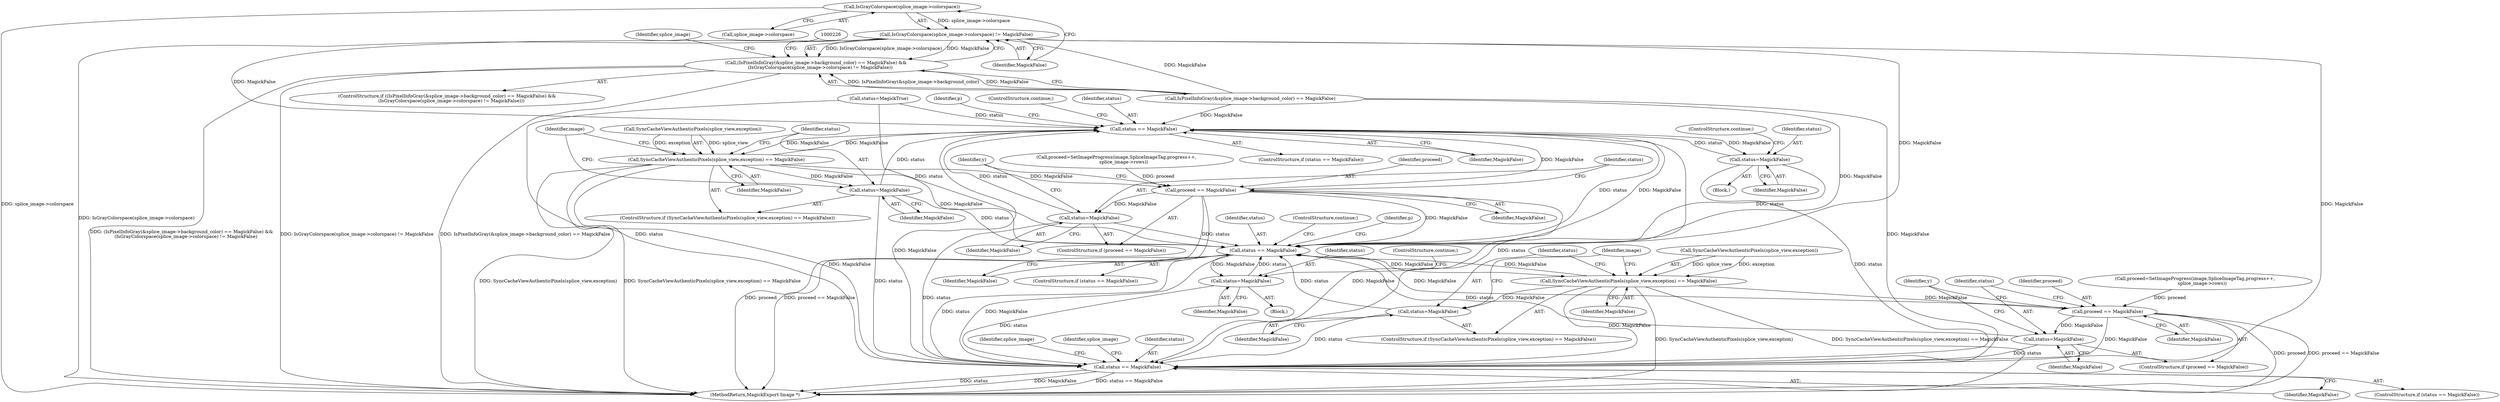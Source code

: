 digraph "0_ImageMagick_7b1cf5784b5bcd85aa9293ecf56769f68c037231@pointer" {
"1000220" [label="(Call,IsGrayColorspace(splice_image->colorspace))"];
"1000219" [label="(Call,IsGrayColorspace(splice_image->colorspace) != MagickFalse)"];
"1000211" [label="(Call,(IsPixelInfoGray(&splice_image->background_color) == MagickFalse) &&\n      (IsGrayColorspace(splice_image->colorspace) != MagickFalse))"];
"1000443" [label="(Call,status == MagickFalse)"];
"1000482" [label="(Call,status=MagickFalse)"];
"1000787" [label="(Call,status == MagickFalse)"];
"1000845" [label="(Call,status=MagickFalse)"];
"1001133" [label="(Call,status == MagickFalse)"];
"1001089" [label="(Call,SyncCacheViewAuthenticPixels(splice_view,exception) == MagickFalse)"];
"1001094" [label="(Call,status=MagickFalse)"];
"1001118" [label="(Call,proceed == MagickFalse)"];
"1001121" [label="(Call,status=MagickFalse)"];
"1000726" [label="(Call,SyncCacheViewAuthenticPixels(splice_view,exception) == MagickFalse)"];
"1000731" [label="(Call,status=MagickFalse)"];
"1000755" [label="(Call,proceed == MagickFalse)"];
"1000758" [label="(Call,status=MagickFalse)"];
"1000443" [label="(Call,status == MagickFalse)"];
"1000788" [label="(Identifier,status)"];
"1001142" [label="(MethodReturn,MagickExport Image *)"];
"1000219" [label="(Call,IsGrayColorspace(splice_image->colorspace) != MagickFalse)"];
"1001093" [label="(Identifier,MagickFalse)"];
"1000725" [label="(ControlStructure,if (SyncCacheViewAuthenticPixels(splice_view,exception) == MagickFalse))"];
"1000481" [label="(Block,)"];
"1000744" [label="(Call,proceed=SetImageProgress(image,SpliceImageTag,progress++,\n          splice_image->rows))"];
"1000211" [label="(Call,(IsPixelInfoGray(&splice_image->background_color) == MagickFalse) &&\n      (IsGrayColorspace(splice_image->colorspace) != MagickFalse))"];
"1000781" [label="(Identifier,y)"];
"1000790" [label="(ControlStructure,continue;)"];
"1000482" [label="(Call,status=MagickFalse)"];
"1000484" [label="(Identifier,MagickFalse)"];
"1000731" [label="(Call,status=MagickFalse)"];
"1001137" [label="(Identifier,splice_image)"];
"1001119" [label="(Identifier,proceed)"];
"1000789" [label="(Identifier,MagickFalse)"];
"1001107" [label="(Call,proceed=SetImageProgress(image,SpliceImageTag,progress++,\n          splice_image->rows))"];
"1000760" [label="(Identifier,MagickFalse)"];
"1001132" [label="(ControlStructure,if (status == MagickFalse))"];
"1001141" [label="(Identifier,splice_image)"];
"1001088" [label="(ControlStructure,if (SyncCacheViewAuthenticPixels(splice_view,exception) == MagickFalse))"];
"1000212" [label="(Call,IsPixelInfoGray(&splice_image->background_color) == MagickFalse)"];
"1001094" [label="(Call,status=MagickFalse)"];
"1000756" [label="(Identifier,proceed)"];
"1000845" [label="(Call,status=MagickFalse)"];
"1000437" [label="(Identifier,y)"];
"1001100" [label="(Identifier,image)"];
"1000730" [label="(Identifier,MagickFalse)"];
"1001123" [label="(Identifier,MagickFalse)"];
"1000759" [label="(Identifier,status)"];
"1000224" [label="(Identifier,MagickFalse)"];
"1001133" [label="(Call,status == MagickFalse)"];
"1001089" [label="(Call,SyncCacheViewAuthenticPixels(splice_view,exception) == MagickFalse)"];
"1000847" [label="(Identifier,MagickFalse)"];
"1001122" [label="(Identifier,status)"];
"1000210" [label="(ControlStructure,if ((IsPixelInfoGray(&splice_image->background_color) == MagickFalse) &&\n      (IsGrayColorspace(splice_image->colorspace) != MagickFalse)))"];
"1000448" [label="(Identifier,p)"];
"1000758" [label="(Call,status=MagickFalse)"];
"1000220" [label="(Call,IsGrayColorspace(splice_image->colorspace))"];
"1000446" [label="(ControlStructure,continue;)"];
"1001118" [label="(Call,proceed == MagickFalse)"];
"1001090" [label="(Call,SyncCacheViewAuthenticPixels(splice_view,exception))"];
"1000442" [label="(ControlStructure,if (status == MagickFalse))"];
"1001096" [label="(Identifier,MagickFalse)"];
"1000757" [label="(Identifier,MagickFalse)"];
"1001121" [label="(Call,status=MagickFalse)"];
"1000754" [label="(ControlStructure,if (proceed == MagickFalse))"];
"1000236" [label="(Identifier,splice_image)"];
"1000844" [label="(Block,)"];
"1000755" [label="(Call,proceed == MagickFalse)"];
"1000485" [label="(ControlStructure,continue;)"];
"1000786" [label="(ControlStructure,if (status == MagickFalse))"];
"1001120" [label="(Identifier,MagickFalse)"];
"1000444" [label="(Identifier,status)"];
"1000727" [label="(Call,SyncCacheViewAuthenticPixels(splice_view,exception))"];
"1000483" [label="(Identifier,status)"];
"1000787" [label="(Call,status == MagickFalse)"];
"1000792" [label="(Identifier,p)"];
"1000848" [label="(ControlStructure,continue;)"];
"1001117" [label="(ControlStructure,if (proceed == MagickFalse))"];
"1000733" [label="(Identifier,MagickFalse)"];
"1000737" [label="(Identifier,image)"];
"1001134" [label="(Identifier,status)"];
"1001095" [label="(Identifier,status)"];
"1000409" [label="(Call,status=MagickTrue)"];
"1000846" [label="(Identifier,status)"];
"1000726" [label="(Call,SyncCacheViewAuthenticPixels(splice_view,exception) == MagickFalse)"];
"1000221" [label="(Call,splice_image->colorspace)"];
"1000445" [label="(Identifier,MagickFalse)"];
"1001135" [label="(Identifier,MagickFalse)"];
"1000732" [label="(Identifier,status)"];
"1000220" -> "1000219"  [label="AST: "];
"1000220" -> "1000221"  [label="CFG: "];
"1000221" -> "1000220"  [label="AST: "];
"1000224" -> "1000220"  [label="CFG: "];
"1000220" -> "1001142"  [label="DDG: splice_image->colorspace"];
"1000220" -> "1000219"  [label="DDG: splice_image->colorspace"];
"1000219" -> "1000211"  [label="AST: "];
"1000219" -> "1000224"  [label="CFG: "];
"1000224" -> "1000219"  [label="AST: "];
"1000211" -> "1000219"  [label="CFG: "];
"1000219" -> "1001142"  [label="DDG: IsGrayColorspace(splice_image->colorspace)"];
"1000219" -> "1000211"  [label="DDG: IsGrayColorspace(splice_image->colorspace)"];
"1000219" -> "1000211"  [label="DDG: MagickFalse"];
"1000212" -> "1000219"  [label="DDG: MagickFalse"];
"1000219" -> "1000443"  [label="DDG: MagickFalse"];
"1000219" -> "1000787"  [label="DDG: MagickFalse"];
"1000219" -> "1001133"  [label="DDG: MagickFalse"];
"1000211" -> "1000210"  [label="AST: "];
"1000211" -> "1000212"  [label="CFG: "];
"1000212" -> "1000211"  [label="AST: "];
"1000226" -> "1000211"  [label="CFG: "];
"1000236" -> "1000211"  [label="CFG: "];
"1000211" -> "1001142"  [label="DDG: IsGrayColorspace(splice_image->colorspace) != MagickFalse"];
"1000211" -> "1001142"  [label="DDG: IsPixelInfoGray(&splice_image->background_color) == MagickFalse"];
"1000211" -> "1001142"  [label="DDG: (IsPixelInfoGray(&splice_image->background_color) == MagickFalse) &&\n      (IsGrayColorspace(splice_image->colorspace) != MagickFalse)"];
"1000212" -> "1000211"  [label="DDG: IsPixelInfoGray(&splice_image->background_color)"];
"1000212" -> "1000211"  [label="DDG: MagickFalse"];
"1000443" -> "1000442"  [label="AST: "];
"1000443" -> "1000445"  [label="CFG: "];
"1000444" -> "1000443"  [label="AST: "];
"1000445" -> "1000443"  [label="AST: "];
"1000446" -> "1000443"  [label="CFG: "];
"1000448" -> "1000443"  [label="CFG: "];
"1000482" -> "1000443"  [label="DDG: status"];
"1000758" -> "1000443"  [label="DDG: status"];
"1000409" -> "1000443"  [label="DDG: status"];
"1000731" -> "1000443"  [label="DDG: status"];
"1000212" -> "1000443"  [label="DDG: MagickFalse"];
"1000726" -> "1000443"  [label="DDG: MagickFalse"];
"1000755" -> "1000443"  [label="DDG: MagickFalse"];
"1000443" -> "1000482"  [label="DDG: MagickFalse"];
"1000443" -> "1000726"  [label="DDG: MagickFalse"];
"1000443" -> "1000787"  [label="DDG: status"];
"1000443" -> "1000787"  [label="DDG: MagickFalse"];
"1000443" -> "1001133"  [label="DDG: status"];
"1000443" -> "1001133"  [label="DDG: MagickFalse"];
"1000482" -> "1000481"  [label="AST: "];
"1000482" -> "1000484"  [label="CFG: "];
"1000483" -> "1000482"  [label="AST: "];
"1000484" -> "1000482"  [label="AST: "];
"1000485" -> "1000482"  [label="CFG: "];
"1000482" -> "1000787"  [label="DDG: status"];
"1000482" -> "1001133"  [label="DDG: status"];
"1000787" -> "1000786"  [label="AST: "];
"1000787" -> "1000789"  [label="CFG: "];
"1000788" -> "1000787"  [label="AST: "];
"1000789" -> "1000787"  [label="AST: "];
"1000790" -> "1000787"  [label="CFG: "];
"1000792" -> "1000787"  [label="CFG: "];
"1001121" -> "1000787"  [label="DDG: status"];
"1000845" -> "1000787"  [label="DDG: status"];
"1000758" -> "1000787"  [label="DDG: status"];
"1000409" -> "1000787"  [label="DDG: status"];
"1000731" -> "1000787"  [label="DDG: status"];
"1001094" -> "1000787"  [label="DDG: status"];
"1000212" -> "1000787"  [label="DDG: MagickFalse"];
"1001089" -> "1000787"  [label="DDG: MagickFalse"];
"1001118" -> "1000787"  [label="DDG: MagickFalse"];
"1000726" -> "1000787"  [label="DDG: MagickFalse"];
"1000755" -> "1000787"  [label="DDG: MagickFalse"];
"1000787" -> "1000845"  [label="DDG: MagickFalse"];
"1000787" -> "1001089"  [label="DDG: MagickFalse"];
"1000787" -> "1001133"  [label="DDG: status"];
"1000787" -> "1001133"  [label="DDG: MagickFalse"];
"1000845" -> "1000844"  [label="AST: "];
"1000845" -> "1000847"  [label="CFG: "];
"1000846" -> "1000845"  [label="AST: "];
"1000847" -> "1000845"  [label="AST: "];
"1000848" -> "1000845"  [label="CFG: "];
"1000845" -> "1001133"  [label="DDG: status"];
"1001133" -> "1001132"  [label="AST: "];
"1001133" -> "1001135"  [label="CFG: "];
"1001134" -> "1001133"  [label="AST: "];
"1001135" -> "1001133"  [label="AST: "];
"1001137" -> "1001133"  [label="CFG: "];
"1001141" -> "1001133"  [label="CFG: "];
"1001133" -> "1001142"  [label="DDG: status"];
"1001133" -> "1001142"  [label="DDG: MagickFalse"];
"1001133" -> "1001142"  [label="DDG: status == MagickFalse"];
"1001121" -> "1001133"  [label="DDG: status"];
"1000758" -> "1001133"  [label="DDG: status"];
"1000409" -> "1001133"  [label="DDG: status"];
"1000731" -> "1001133"  [label="DDG: status"];
"1001094" -> "1001133"  [label="DDG: status"];
"1000212" -> "1001133"  [label="DDG: MagickFalse"];
"1001089" -> "1001133"  [label="DDG: MagickFalse"];
"1001118" -> "1001133"  [label="DDG: MagickFalse"];
"1000726" -> "1001133"  [label="DDG: MagickFalse"];
"1000755" -> "1001133"  [label="DDG: MagickFalse"];
"1001089" -> "1001088"  [label="AST: "];
"1001089" -> "1001093"  [label="CFG: "];
"1001090" -> "1001089"  [label="AST: "];
"1001093" -> "1001089"  [label="AST: "];
"1001095" -> "1001089"  [label="CFG: "];
"1001100" -> "1001089"  [label="CFG: "];
"1001089" -> "1001142"  [label="DDG: SyncCacheViewAuthenticPixels(splice_view,exception) == MagickFalse"];
"1001089" -> "1001142"  [label="DDG: SyncCacheViewAuthenticPixels(splice_view,exception)"];
"1001090" -> "1001089"  [label="DDG: splice_view"];
"1001090" -> "1001089"  [label="DDG: exception"];
"1001089" -> "1001094"  [label="DDG: MagickFalse"];
"1001089" -> "1001118"  [label="DDG: MagickFalse"];
"1001094" -> "1001088"  [label="AST: "];
"1001094" -> "1001096"  [label="CFG: "];
"1001095" -> "1001094"  [label="AST: "];
"1001096" -> "1001094"  [label="AST: "];
"1001100" -> "1001094"  [label="CFG: "];
"1001118" -> "1001117"  [label="AST: "];
"1001118" -> "1001120"  [label="CFG: "];
"1001119" -> "1001118"  [label="AST: "];
"1001120" -> "1001118"  [label="AST: "];
"1001122" -> "1001118"  [label="CFG: "];
"1000781" -> "1001118"  [label="CFG: "];
"1001118" -> "1001142"  [label="DDG: proceed"];
"1001118" -> "1001142"  [label="DDG: proceed == MagickFalse"];
"1001107" -> "1001118"  [label="DDG: proceed"];
"1001118" -> "1001121"  [label="DDG: MagickFalse"];
"1001121" -> "1001117"  [label="AST: "];
"1001121" -> "1001123"  [label="CFG: "];
"1001122" -> "1001121"  [label="AST: "];
"1001123" -> "1001121"  [label="AST: "];
"1000781" -> "1001121"  [label="CFG: "];
"1000726" -> "1000725"  [label="AST: "];
"1000726" -> "1000730"  [label="CFG: "];
"1000727" -> "1000726"  [label="AST: "];
"1000730" -> "1000726"  [label="AST: "];
"1000732" -> "1000726"  [label="CFG: "];
"1000737" -> "1000726"  [label="CFG: "];
"1000726" -> "1001142"  [label="DDG: SyncCacheViewAuthenticPixels(splice_view,exception)"];
"1000726" -> "1001142"  [label="DDG: SyncCacheViewAuthenticPixels(splice_view,exception) == MagickFalse"];
"1000727" -> "1000726"  [label="DDG: splice_view"];
"1000727" -> "1000726"  [label="DDG: exception"];
"1000726" -> "1000731"  [label="DDG: MagickFalse"];
"1000726" -> "1000755"  [label="DDG: MagickFalse"];
"1000731" -> "1000725"  [label="AST: "];
"1000731" -> "1000733"  [label="CFG: "];
"1000732" -> "1000731"  [label="AST: "];
"1000733" -> "1000731"  [label="AST: "];
"1000737" -> "1000731"  [label="CFG: "];
"1000755" -> "1000754"  [label="AST: "];
"1000755" -> "1000757"  [label="CFG: "];
"1000756" -> "1000755"  [label="AST: "];
"1000757" -> "1000755"  [label="AST: "];
"1000759" -> "1000755"  [label="CFG: "];
"1000437" -> "1000755"  [label="CFG: "];
"1000755" -> "1001142"  [label="DDG: proceed == MagickFalse"];
"1000755" -> "1001142"  [label="DDG: proceed"];
"1000744" -> "1000755"  [label="DDG: proceed"];
"1000755" -> "1000758"  [label="DDG: MagickFalse"];
"1000758" -> "1000754"  [label="AST: "];
"1000758" -> "1000760"  [label="CFG: "];
"1000759" -> "1000758"  [label="AST: "];
"1000760" -> "1000758"  [label="AST: "];
"1000437" -> "1000758"  [label="CFG: "];
}

